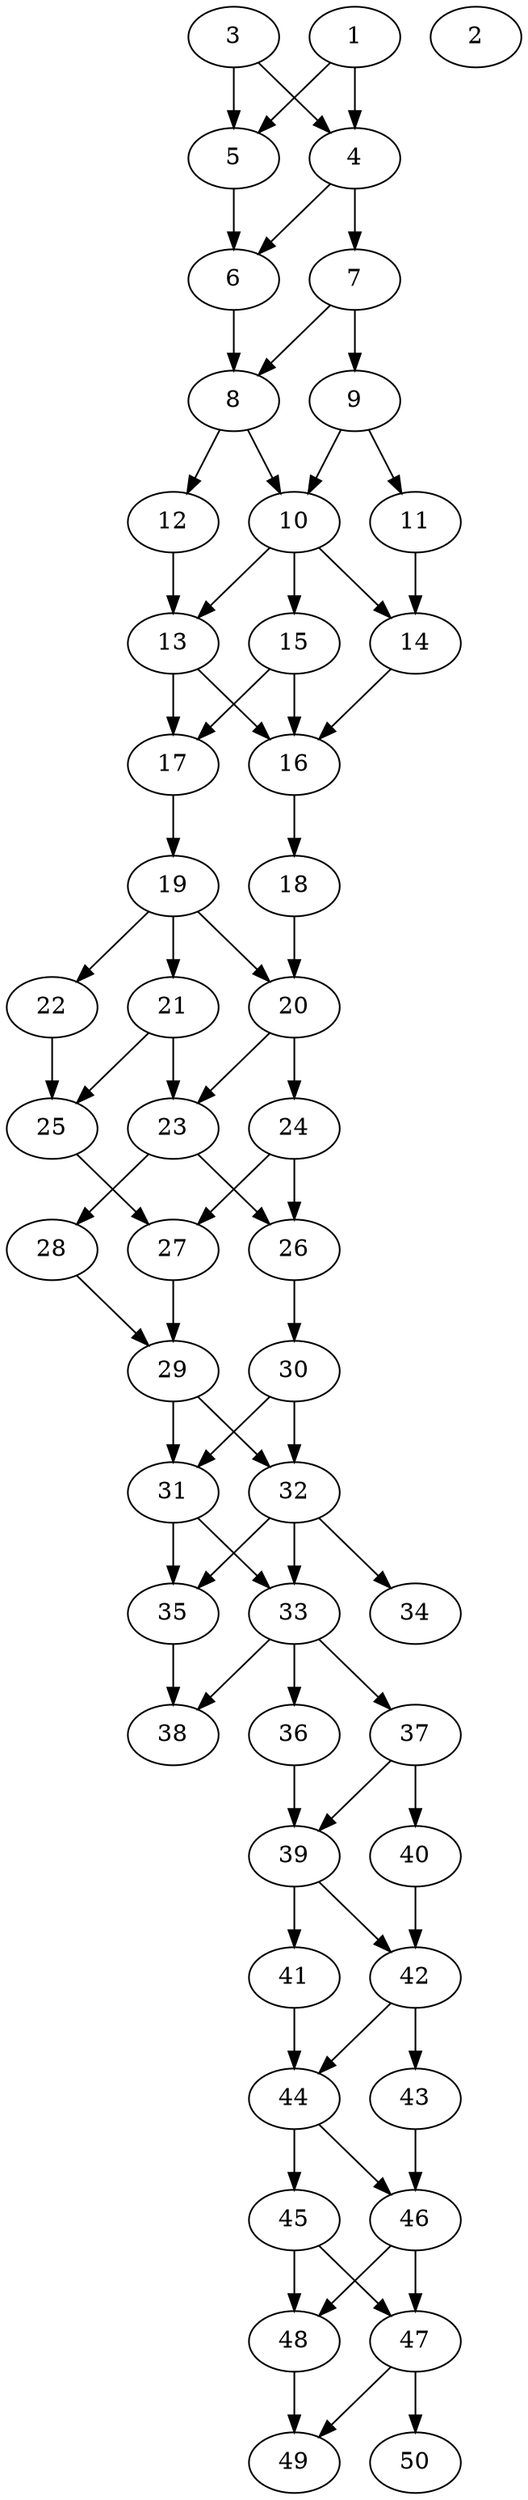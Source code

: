 // DAG automatically generated by daggen at Thu Oct  3 14:07:57 2019
// ./daggen --dot -n 50 --ccr 0.3 --fat 0.3 --regular 0.7 --density 0.7 --mindata 5242880 --maxdata 52428800 
digraph G {
  1 [size="62440107", alpha="0.11", expect_size="18732032"] 
  1 -> 4 [size ="18732032"]
  1 -> 5 [size ="18732032"]
  2 [size="118381227", alpha="0.08", expect_size="35514368"] 
  3 [size="121258667", alpha="0.04", expect_size="36377600"] 
  3 -> 4 [size ="36377600"]
  3 -> 5 [size ="36377600"]
  4 [size="152709120", alpha="0.06", expect_size="45812736"] 
  4 -> 6 [size ="45812736"]
  4 -> 7 [size ="45812736"]
  5 [size="43782827", alpha="0.18", expect_size="13134848"] 
  5 -> 6 [size ="13134848"]
  6 [size="159054507", alpha="0.01", expect_size="47716352"] 
  6 -> 8 [size ="47716352"]
  7 [size="116722347", alpha="0.00", expect_size="35016704"] 
  7 -> 8 [size ="35016704"]
  7 -> 9 [size ="35016704"]
  8 [size="123248640", alpha="0.17", expect_size="36974592"] 
  8 -> 10 [size ="36974592"]
  8 -> 12 [size ="36974592"]
  9 [size="72755200", alpha="0.18", expect_size="21826560"] 
  9 -> 10 [size ="21826560"]
  9 -> 11 [size ="21826560"]
  10 [size="116974933", alpha="0.07", expect_size="35092480"] 
  10 -> 13 [size ="35092480"]
  10 -> 14 [size ="35092480"]
  10 -> 15 [size ="35092480"]
  11 [size="56552107", alpha="0.10", expect_size="16965632"] 
  11 -> 14 [size ="16965632"]
  12 [size="141550933", alpha="0.07", expect_size="42465280"] 
  12 -> 13 [size ="42465280"]
  13 [size="46701227", alpha="0.14", expect_size="14010368"] 
  13 -> 16 [size ="14010368"]
  13 -> 17 [size ="14010368"]
  14 [size="77373440", alpha="0.16", expect_size="23212032"] 
  14 -> 16 [size ="23212032"]
  15 [size="125736960", alpha="0.05", expect_size="37721088"] 
  15 -> 16 [size ="37721088"]
  15 -> 17 [size ="37721088"]
  16 [size="111534080", alpha="0.18", expect_size="33460224"] 
  16 -> 18 [size ="33460224"]
  17 [size="116264960", alpha="0.02", expect_size="34879488"] 
  17 -> 19 [size ="34879488"]
  18 [size="117183147", alpha="0.09", expect_size="35154944"] 
  18 -> 20 [size ="35154944"]
  19 [size="96795307", alpha="0.17", expect_size="29038592"] 
  19 -> 20 [size ="29038592"]
  19 -> 21 [size ="29038592"]
  19 -> 22 [size ="29038592"]
  20 [size="83694933", alpha="0.11", expect_size="25108480"] 
  20 -> 23 [size ="25108480"]
  20 -> 24 [size ="25108480"]
  21 [size="136038400", alpha="0.12", expect_size="40811520"] 
  21 -> 23 [size ="40811520"]
  21 -> 25 [size ="40811520"]
  22 [size="60968960", alpha="0.05", expect_size="18290688"] 
  22 -> 25 [size ="18290688"]
  23 [size="112452267", alpha="0.12", expect_size="33735680"] 
  23 -> 26 [size ="33735680"]
  23 -> 28 [size ="33735680"]
  24 [size="65293653", alpha="0.15", expect_size="19588096"] 
  24 -> 26 [size ="19588096"]
  24 -> 27 [size ="19588096"]
  25 [size="33863680", alpha="0.02", expect_size="10159104"] 
  25 -> 27 [size ="10159104"]
  26 [size="73902080", alpha="0.07", expect_size="22170624"] 
  26 -> 30 [size ="22170624"]
  27 [size="55691947", alpha="0.05", expect_size="16707584"] 
  27 -> 29 [size ="16707584"]
  28 [size="67566933", alpha="0.16", expect_size="20270080"] 
  28 -> 29 [size ="20270080"]
  29 [size="136386560", alpha="0.14", expect_size="40915968"] 
  29 -> 31 [size ="40915968"]
  29 -> 32 [size ="40915968"]
  30 [size="109574827", alpha="0.05", expect_size="32872448"] 
  30 -> 31 [size ="32872448"]
  30 -> 32 [size ="32872448"]
  31 [size="41495893", alpha="0.01", expect_size="12448768"] 
  31 -> 33 [size ="12448768"]
  31 -> 35 [size ="12448768"]
  32 [size="134403413", alpha="0.12", expect_size="40321024"] 
  32 -> 33 [size ="40321024"]
  32 -> 34 [size ="40321024"]
  32 -> 35 [size ="40321024"]
  33 [size="174629547", alpha="0.08", expect_size="52388864"] 
  33 -> 36 [size ="52388864"]
  33 -> 37 [size ="52388864"]
  33 -> 38 [size ="52388864"]
  34 [size="108670293", alpha="0.11", expect_size="32601088"] 
  35 [size="71761920", alpha="0.07", expect_size="21528576"] 
  35 -> 38 [size ="21528576"]
  36 [size="90214400", alpha="0.16", expect_size="27064320"] 
  36 -> 39 [size ="27064320"]
  37 [size="148316160", alpha="0.17", expect_size="44494848"] 
  37 -> 39 [size ="44494848"]
  37 -> 40 [size ="44494848"]
  38 [size="30750720", alpha="0.11", expect_size="9225216"] 
  39 [size="157859840", alpha="0.15", expect_size="47357952"] 
  39 -> 41 [size ="47357952"]
  39 -> 42 [size ="47357952"]
  40 [size="113066667", alpha="0.07", expect_size="33920000"] 
  40 -> 42 [size ="33920000"]
  41 [size="153156267", alpha="0.14", expect_size="45946880"] 
  41 -> 44 [size ="45946880"]
  42 [size="159924907", alpha="0.07", expect_size="47977472"] 
  42 -> 43 [size ="47977472"]
  42 -> 44 [size ="47977472"]
  43 [size="100157440", alpha="0.12", expect_size="30047232"] 
  43 -> 46 [size ="30047232"]
  44 [size="160368640", alpha="0.04", expect_size="48110592"] 
  44 -> 45 [size ="48110592"]
  44 -> 46 [size ="48110592"]
  45 [size="85882880", alpha="0.17", expect_size="25764864"] 
  45 -> 47 [size ="25764864"]
  45 -> 48 [size ="25764864"]
  46 [size="142247253", alpha="0.17", expect_size="42674176"] 
  46 -> 47 [size ="42674176"]
  46 -> 48 [size ="42674176"]
  47 [size="108950187", alpha="0.02", expect_size="32685056"] 
  47 -> 49 [size ="32685056"]
  47 -> 50 [size ="32685056"]
  48 [size="84780373", alpha="0.14", expect_size="25434112"] 
  48 -> 49 [size ="25434112"]
  49 [size="169448107", alpha="0.01", expect_size="50834432"] 
  50 [size="127699627", alpha="0.19", expect_size="38309888"] 
}
